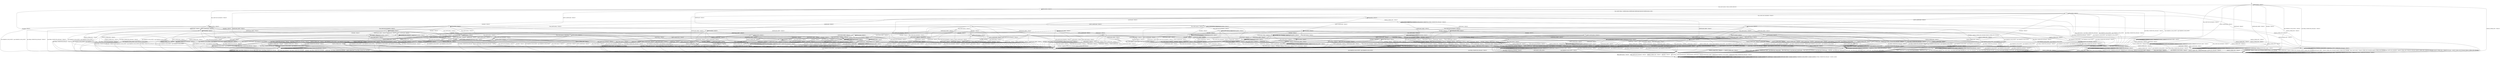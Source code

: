 digraph h13 {
s0 [label="s0"];
s1 [label="s1"];
s2 [label="s2"];
s6 [label="s6"];
s17 [label="s17"];
s27 [label="s27"];
s56 [label="s56"];
s3 [label="s3"];
s4 [label="s4"];
s7 [label="s7"];
s10 [label="s10"];
s16 [label="s16"];
s21 [label="s21"];
s40 [label="s40"];
s5 [label="s5"];
s8 [label="s8"];
s9 [label="s9"];
s28 [label="s28"];
s32 [label="s32"];
s35 [label="s35"];
s39 [label="s39"];
s42 [label="s42"];
s45 [label="s45"];
s49 [label="s49"];
s55 [label="s55"];
s61 [label="s61"];
s11 [label="s11"];
s12 [label="s12"];
s13 [label="s13"];
s22 [label="s22"];
s29 [label="s29"];
s36 [label="s36"];
s41 [label="s41"];
s44 [label="s44"];
s46 [label="s46"];
s51 [label="s51"];
s59 [label="s59"];
s14 [label="s14"];
s15 [label="s15"];
s18 [label="s18"];
s19 [label="s19"];
s20 [label="s20"];
s23 [label="s23"];
s24 [label="s24"];
s26 [label="s26"];
s37 [label="s37"];
s38 [label="s38"];
s43 [label="s43"];
s50 [label="s50"];
s52 [label="s52"];
s60 [label="s60"];
s25 [label="s25"];
s30 [label="s30"];
s31 [label="s31"];
s33 [label="s33"];
s47 [label="s47"];
s48 [label="s48"];
s57 [label="s57"];
s34 [label="s34"];
s53 [label="s53"];
s54 [label="s54"];
s58 [label="s58"];
s62 [label="s62"];
s0 -> s1 [label="RSA_CLIENT_HELLO / HELLO_VERIFY_REQUEST"];
s0 -> s2 [label="RSA_CLIENT_KEY_EXCHANGE / TIMEOUT"];
s0 -> s17 [label="CHANGE_CIPHER_SPEC / TIMEOUT"];
s0 -> s27 [label="FINISHED / TIMEOUT"];
s0 -> s0 [label="APPLICATION / TIMEOUT"];
s0 -> s27 [label="CERTIFICATE / TIMEOUT"];
s0 -> s56 [label="EMPTY_CERTIFICATE / TIMEOUT"];
s0 -> s27 [label="CERTIFICATE_VERIFY / TIMEOUT"];
s0 -> s6 [label="Alert(WARNING,CLOSE_NOTIFY) / TIMEOUT"];
s0 -> s6 [label="Alert(FATAL,UNEXPECTED_MESSAGE) / TIMEOUT"];
s1 -> s3 [label="RSA_CLIENT_HELLO / SERVER_HELLO,CERTIFICATE,CERTIFICATE_REQUEST,SERVER_HELLO_DONE"];
s1 -> s4 [label="RSA_CLIENT_KEY_EXCHANGE / TIMEOUT"];
s1 -> s17 [label="CHANGE_CIPHER_SPEC / TIMEOUT"];
s1 -> s7 [label="FINISHED / TIMEOUT"];
s1 -> s1 [label="APPLICATION / TIMEOUT"];
s1 -> s40 [label="CERTIFICATE / TIMEOUT"];
s1 -> s21 [label="EMPTY_CERTIFICATE / TIMEOUT"];
s1 -> s7 [label="CERTIFICATE_VERIFY / TIMEOUT"];
s1 -> s6 [label="Alert(WARNING,CLOSE_NOTIFY) / Alert(WARNING,CLOSE_NOTIFY)"];
s1 -> s6 [label="Alert(FATAL,UNEXPECTED_MESSAGE) / TIMEOUT"];
s2 -> s2 [label="RSA_CLIENT_HELLO / TIMEOUT"];
s2 -> s27 [label="RSA_CLIENT_KEY_EXCHANGE / TIMEOUT"];
s2 -> s16 [label="CHANGE_CIPHER_SPEC / TIMEOUT"];
s2 -> s2 [label="FINISHED / TIMEOUT"];
s2 -> s2 [label="APPLICATION / TIMEOUT"];
s2 -> s56 [label="CERTIFICATE / TIMEOUT"];
s2 -> s56 [label="EMPTY_CERTIFICATE / TIMEOUT"];
s2 -> s2 [label="CERTIFICATE_VERIFY / TIMEOUT"];
s2 -> s6 [label="Alert(WARNING,CLOSE_NOTIFY) / TIMEOUT"];
s2 -> s6 [label="Alert(FATAL,UNEXPECTED_MESSAGE) / TIMEOUT"];
s6 -> s10 [label="RSA_CLIENT_HELLO / TIMEOUT"];
s6 -> s10 [label="RSA_CLIENT_KEY_EXCHANGE / TIMEOUT"];
s6 -> s10 [label="CHANGE_CIPHER_SPEC / TIMEOUT"];
s6 -> s10 [label="FINISHED / TIMEOUT"];
s6 -> s10 [label="APPLICATION / TIMEOUT"];
s6 -> s10 [label="CERTIFICATE / TIMEOUT"];
s6 -> s10 [label="EMPTY_CERTIFICATE / TIMEOUT"];
s6 -> s10 [label="CERTIFICATE_VERIFY / TIMEOUT"];
s6 -> s10 [label="Alert(WARNING,CLOSE_NOTIFY) / TIMEOUT"];
s6 -> s10 [label="Alert(FATAL,UNEXPECTED_MESSAGE) / TIMEOUT"];
s17 -> s17 [label="RSA_CLIENT_HELLO / TIMEOUT"];
s17 -> s17 [label="RSA_CLIENT_KEY_EXCHANGE / TIMEOUT"];
s17 -> s17 [label="CHANGE_CIPHER_SPEC / TIMEOUT"];
s17 -> s17 [label="FINISHED / TIMEOUT"];
s17 -> s17 [label="APPLICATION / TIMEOUT"];
s17 -> s17 [label="CERTIFICATE / TIMEOUT"];
s17 -> s17 [label="EMPTY_CERTIFICATE / TIMEOUT"];
s17 -> s17 [label="CERTIFICATE_VERIFY / TIMEOUT"];
s17 -> s17 [label="Alert(WARNING,CLOSE_NOTIFY) / TIMEOUT"];
s17 -> s17 [label="Alert(FATAL,UNEXPECTED_MESSAGE) / TIMEOUT"];
s27 -> s27 [label="RSA_CLIENT_HELLO / TIMEOUT"];
s27 -> s27 [label="RSA_CLIENT_KEY_EXCHANGE / TIMEOUT"];
s27 -> s17 [label="CHANGE_CIPHER_SPEC / TIMEOUT"];
s27 -> s27 [label="FINISHED / TIMEOUT"];
s27 -> s27 [label="APPLICATION / TIMEOUT"];
s27 -> s27 [label="CERTIFICATE / TIMEOUT"];
s27 -> s27 [label="EMPTY_CERTIFICATE / TIMEOUT"];
s27 -> s27 [label="CERTIFICATE_VERIFY / TIMEOUT"];
s27 -> s6 [label="Alert(WARNING,CLOSE_NOTIFY) / TIMEOUT"];
s27 -> s6 [label="Alert(FATAL,UNEXPECTED_MESSAGE) / TIMEOUT"];
s56 -> s56 [label="RSA_CLIENT_HELLO / TIMEOUT"];
s56 -> s56 [label="RSA_CLIENT_KEY_EXCHANGE / TIMEOUT"];
s56 -> s16 [label="CHANGE_CIPHER_SPEC / TIMEOUT"];
s56 -> s56 [label="FINISHED / TIMEOUT"];
s56 -> s56 [label="APPLICATION / TIMEOUT"];
s56 -> s27 [label="CERTIFICATE / TIMEOUT"];
s56 -> s27 [label="EMPTY_CERTIFICATE / TIMEOUT"];
s56 -> s56 [label="CERTIFICATE_VERIFY / TIMEOUT"];
s56 -> s6 [label="Alert(WARNING,CLOSE_NOTIFY) / TIMEOUT"];
s56 -> s6 [label="Alert(FATAL,UNEXPECTED_MESSAGE) / TIMEOUT"];
s3 -> s6 [label="RSA_CLIENT_HELLO / Alert(FATAL,UNEXPECTED_MESSAGE)"];
s3 -> s8 [label="RSA_CLIENT_KEY_EXCHANGE / TIMEOUT"];
s3 -> s17 [label="CHANGE_CIPHER_SPEC / TIMEOUT"];
s3 -> s7 [label="FINISHED / TIMEOUT"];
s3 -> s3 [label="APPLICATION / TIMEOUT"];
s3 -> s40 [label="CERTIFICATE / TIMEOUT"];
s3 -> s9 [label="EMPTY_CERTIFICATE / TIMEOUT"];
s3 -> s7 [label="CERTIFICATE_VERIFY / TIMEOUT"];
s3 -> s6 [label="Alert(WARNING,CLOSE_NOTIFY) / Alert(WARNING,CLOSE_NOTIFY)"];
s3 -> s6 [label="Alert(FATAL,UNEXPECTED_MESSAGE) / TIMEOUT"];
s4 -> s28 [label="RSA_CLIENT_HELLO / TIMEOUT"];
s4 -> s7 [label="RSA_CLIENT_KEY_EXCHANGE / TIMEOUT"];
s4 -> s5 [label="CHANGE_CIPHER_SPEC / TIMEOUT"];
s4 -> s45 [label="FINISHED / TIMEOUT"];
s4 -> s4 [label="APPLICATION / TIMEOUT"];
s4 -> s35 [label="CERTIFICATE / TIMEOUT"];
s4 -> s35 [label="EMPTY_CERTIFICATE / TIMEOUT"];
s4 -> s39 [label="CERTIFICATE_VERIFY / TIMEOUT"];
s4 -> s6 [label="Alert(WARNING,CLOSE_NOTIFY) / Alert(WARNING,CLOSE_NOTIFY)"];
s4 -> s6 [label="Alert(FATAL,UNEXPECTED_MESSAGE) / TIMEOUT"];
s7 -> s7 [label="RSA_CLIENT_HELLO / TIMEOUT"];
s7 -> s7 [label="RSA_CLIENT_KEY_EXCHANGE / TIMEOUT"];
s7 -> s17 [label="CHANGE_CIPHER_SPEC / TIMEOUT"];
s7 -> s7 [label="FINISHED / TIMEOUT"];
s7 -> s7 [label="APPLICATION / TIMEOUT"];
s7 -> s7 [label="CERTIFICATE / TIMEOUT"];
s7 -> s7 [label="EMPTY_CERTIFICATE / TIMEOUT"];
s7 -> s7 [label="CERTIFICATE_VERIFY / TIMEOUT"];
s7 -> s6 [label="Alert(WARNING,CLOSE_NOTIFY) / Alert(WARNING,CLOSE_NOTIFY)"];
s7 -> s6 [label="Alert(FATAL,UNEXPECTED_MESSAGE) / TIMEOUT"];
s10 -> s10 [label="RSA_CLIENT_HELLO / SOCKET_CLOSED"];
s10 -> s10 [label="RSA_CLIENT_KEY_EXCHANGE / SOCKET_CLOSED"];
s10 -> s10 [label="CHANGE_CIPHER_SPEC / SOCKET_CLOSED"];
s10 -> s10 [label="FINISHED / SOCKET_CLOSED"];
s10 -> s10 [label="APPLICATION / SOCKET_CLOSED"];
s10 -> s10 [label="CERTIFICATE / SOCKET_CLOSED"];
s10 -> s10 [label="EMPTY_CERTIFICATE / SOCKET_CLOSED"];
s10 -> s10 [label="CERTIFICATE_VERIFY / SOCKET_CLOSED"];
s10 -> s10 [label="Alert(WARNING,CLOSE_NOTIFY) / SOCKET_CLOSED"];
s10 -> s10 [label="Alert(FATAL,UNEXPECTED_MESSAGE) / SOCKET_CLOSED"];
s16 -> s6 [label="RSA_CLIENT_HELLO / TIMEOUT"];
s16 -> s6 [label="RSA_CLIENT_KEY_EXCHANGE / TIMEOUT"];
s16 -> s17 [label="CHANGE_CIPHER_SPEC / TIMEOUT"];
s16 -> s6 [label="FINISHED / TIMEOUT"];
s16 -> s16 [label="APPLICATION / TIMEOUT"];
s16 -> s6 [label="CERTIFICATE / TIMEOUT"];
s16 -> s6 [label="EMPTY_CERTIFICATE / TIMEOUT"];
s16 -> s6 [label="CERTIFICATE_VERIFY / TIMEOUT"];
s16 -> s16 [label="Alert(WARNING,CLOSE_NOTIFY) / TIMEOUT"];
s16 -> s16 [label="Alert(FATAL,UNEXPECTED_MESSAGE) / TIMEOUT"];
s21 -> s32 [label="RSA_CLIENT_HELLO / TIMEOUT"];
s21 -> s35 [label="RSA_CLIENT_KEY_EXCHANGE / TIMEOUT"];
s21 -> s5 [label="CHANGE_CIPHER_SPEC / TIMEOUT"];
s21 -> s49 [label="FINISHED / TIMEOUT"];
s21 -> s21 [label="APPLICATION / TIMEOUT"];
s21 -> s7 [label="CERTIFICATE / TIMEOUT"];
s21 -> s7 [label="EMPTY_CERTIFICATE / TIMEOUT"];
s21 -> s42 [label="CERTIFICATE_VERIFY / TIMEOUT"];
s21 -> s6 [label="Alert(WARNING,CLOSE_NOTIFY) / Alert(WARNING,CLOSE_NOTIFY)"];
s21 -> s6 [label="Alert(FATAL,UNEXPECTED_MESSAGE) / TIMEOUT"];
s40 -> s40 [label="RSA_CLIENT_HELLO / TIMEOUT"];
s40 -> s55 [label="RSA_CLIENT_KEY_EXCHANGE / TIMEOUT"];
s40 -> s17 [label="CHANGE_CIPHER_SPEC / TIMEOUT"];
s40 -> s61 [label="FINISHED / TIMEOUT"];
s40 -> s40 [label="APPLICATION / TIMEOUT"];
s40 -> s7 [label="CERTIFICATE / TIMEOUT"];
s40 -> s7 [label="EMPTY_CERTIFICATE / TIMEOUT"];
s40 -> s42 [label="CERTIFICATE_VERIFY / TIMEOUT"];
s40 -> s6 [label="Alert(WARNING,CLOSE_NOTIFY) / Alert(WARNING,CLOSE_NOTIFY)"];
s40 -> s6 [label="Alert(FATAL,UNEXPECTED_MESSAGE) / TIMEOUT"];
s5 -> s6 [label="RSA_CLIENT_HELLO / Alert(FATAL,UNEXPECTED_MESSAGE)"];
s5 -> s6 [label="RSA_CLIENT_KEY_EXCHANGE / Alert(FATAL,UNEXPECTED_MESSAGE)"];
s5 -> s17 [label="CHANGE_CIPHER_SPEC / TIMEOUT"];
s5 -> s6 [label="FINISHED / Alert(FATAL,UNEXPECTED_MESSAGE)"];
s5 -> s5 [label="APPLICATION / TIMEOUT"];
s5 -> s6 [label="CERTIFICATE / Alert(FATAL,UNEXPECTED_MESSAGE)"];
s5 -> s6 [label="EMPTY_CERTIFICATE / Alert(FATAL,UNEXPECTED_MESSAGE)"];
s5 -> s6 [label="CERTIFICATE_VERIFY / Alert(FATAL,UNEXPECTED_MESSAGE)"];
s5 -> s5 [label="Alert(WARNING,CLOSE_NOTIFY) / TIMEOUT"];
s5 -> s5 [label="Alert(FATAL,UNEXPECTED_MESSAGE) / TIMEOUT"];
s8 -> s28 [label="RSA_CLIENT_HELLO / TIMEOUT"];
s8 -> s7 [label="RSA_CLIENT_KEY_EXCHANGE / TIMEOUT"];
s8 -> s11 [label="CHANGE_CIPHER_SPEC / TIMEOUT"];
s8 -> s45 [label="FINISHED / TIMEOUT"];
s8 -> s8 [label="APPLICATION / TIMEOUT"];
s8 -> s22 [label="CERTIFICATE / TIMEOUT"];
s8 -> s36 [label="EMPTY_CERTIFICATE / TIMEOUT"];
s8 -> s12 [label="CERTIFICATE_VERIFY / TIMEOUT"];
s8 -> s6 [label="Alert(WARNING,CLOSE_NOTIFY) / Alert(WARNING,CLOSE_NOTIFY)"];
s8 -> s6 [label="Alert(FATAL,UNEXPECTED_MESSAGE) / TIMEOUT"];
s9 -> s29 [label="RSA_CLIENT_HELLO / TIMEOUT"];
s9 -> s36 [label="RSA_CLIENT_KEY_EXCHANGE / TIMEOUT"];
s9 -> s13 [label="CHANGE_CIPHER_SPEC / TIMEOUT"];
s9 -> s46 [label="FINISHED / TIMEOUT"];
s9 -> s9 [label="APPLICATION / TIMEOUT"];
s9 -> s7 [label="CERTIFICATE / TIMEOUT"];
s9 -> s7 [label="EMPTY_CERTIFICATE / TIMEOUT"];
s9 -> s41 [label="CERTIFICATE_VERIFY / TIMEOUT"];
s9 -> s6 [label="Alert(WARNING,CLOSE_NOTIFY) / Alert(WARNING,CLOSE_NOTIFY)"];
s9 -> s6 [label="Alert(FATAL,UNEXPECTED_MESSAGE) / TIMEOUT"];
s28 -> s7 [label="RSA_CLIENT_HELLO / TIMEOUT"];
s28 -> s7 [label="RSA_CLIENT_KEY_EXCHANGE / TIMEOUT"];
s28 -> s5 [label="CHANGE_CIPHER_SPEC / TIMEOUT"];
s28 -> s51 [label="FINISHED / TIMEOUT"];
s28 -> s28 [label="APPLICATION / TIMEOUT"];
s28 -> s37 [label="CERTIFICATE / TIMEOUT"];
s28 -> s37 [label="EMPTY_CERTIFICATE / TIMEOUT"];
s28 -> s51 [label="CERTIFICATE_VERIFY / TIMEOUT"];
s28 -> s6 [label="Alert(WARNING,CLOSE_NOTIFY) / Alert(WARNING,CLOSE_NOTIFY)"];
s28 -> s6 [label="Alert(FATAL,UNEXPECTED_MESSAGE) / TIMEOUT"];
s32 -> s7 [label="RSA_CLIENT_HELLO / TIMEOUT"];
s32 -> s37 [label="RSA_CLIENT_KEY_EXCHANGE / TIMEOUT"];
s32 -> s5 [label="CHANGE_CIPHER_SPEC / TIMEOUT"];
s32 -> s53 [label="FINISHED / TIMEOUT"];
s32 -> s32 [label="APPLICATION / TIMEOUT"];
s32 -> s7 [label="CERTIFICATE / TIMEOUT"];
s32 -> s7 [label="EMPTY_CERTIFICATE / TIMEOUT"];
s32 -> s44 [label="CERTIFICATE_VERIFY / TIMEOUT"];
s32 -> s6 [label="Alert(WARNING,CLOSE_NOTIFY) / Alert(WARNING,CLOSE_NOTIFY)"];
s32 -> s6 [label="Alert(FATAL,UNEXPECTED_MESSAGE) / TIMEOUT"];
s35 -> s37 [label="RSA_CLIENT_HELLO / TIMEOUT"];
s35 -> s7 [label="RSA_CLIENT_KEY_EXCHANGE / TIMEOUT"];
s35 -> s5 [label="CHANGE_CIPHER_SPEC / TIMEOUT"];
s35 -> s49 [label="FINISHED / TIMEOUT"];
s35 -> s35 [label="APPLICATION / TIMEOUT"];
s35 -> s7 [label="CERTIFICATE / TIMEOUT"];
s35 -> s7 [label="EMPTY_CERTIFICATE / TIMEOUT"];
s35 -> s59 [label="CERTIFICATE_VERIFY / TIMEOUT"];
s35 -> s6 [label="Alert(WARNING,CLOSE_NOTIFY) / Alert(WARNING,CLOSE_NOTIFY)"];
s35 -> s6 [label="Alert(FATAL,UNEXPECTED_MESSAGE) / TIMEOUT"];
s39 -> s51 [label="RSA_CLIENT_HELLO / TIMEOUT"];
s39 -> s7 [label="RSA_CLIENT_KEY_EXCHANGE / TIMEOUT"];
s39 -> s5 [label="CHANGE_CIPHER_SPEC / TIMEOUT"];
s39 -> s39 [label="FINISHED / TIMEOUT"];
s39 -> s39 [label="APPLICATION / TIMEOUT"];
s39 -> s59 [label="CERTIFICATE / TIMEOUT"];
s39 -> s59 [label="EMPTY_CERTIFICATE / TIMEOUT"];
s39 -> s7 [label="CERTIFICATE_VERIFY / TIMEOUT"];
s39 -> s6 [label="Alert(WARNING,CLOSE_NOTIFY) / Alert(WARNING,CLOSE_NOTIFY)"];
s39 -> s6 [label="Alert(FATAL,UNEXPECTED_MESSAGE) / TIMEOUT"];
s42 -> s44 [label="RSA_CLIENT_HELLO / TIMEOUT"];
s42 -> s59 [label="RSA_CLIENT_KEY_EXCHANGE / TIMEOUT"];
s42 -> s5 [label="CHANGE_CIPHER_SPEC / TIMEOUT"];
s42 -> s59 [label="FINISHED / TIMEOUT"];
s42 -> s42 [label="APPLICATION / TIMEOUT"];
s42 -> s7 [label="CERTIFICATE / TIMEOUT"];
s42 -> s7 [label="EMPTY_CERTIFICATE / TIMEOUT"];
s42 -> s7 [label="CERTIFICATE_VERIFY / TIMEOUT"];
s42 -> s6 [label="Alert(WARNING,CLOSE_NOTIFY) / Alert(WARNING,CLOSE_NOTIFY)"];
s42 -> s6 [label="Alert(FATAL,UNEXPECTED_MESSAGE) / TIMEOUT"];
s45 -> s51 [label="RSA_CLIENT_HELLO / TIMEOUT"];
s45 -> s7 [label="RSA_CLIENT_KEY_EXCHANGE / TIMEOUT"];
s45 -> s5 [label="CHANGE_CIPHER_SPEC / TIMEOUT"];
s45 -> s7 [label="FINISHED / TIMEOUT"];
s45 -> s45 [label="APPLICATION / TIMEOUT"];
s45 -> s49 [label="CERTIFICATE / TIMEOUT"];
s45 -> s49 [label="EMPTY_CERTIFICATE / TIMEOUT"];
s45 -> s39 [label="CERTIFICATE_VERIFY / TIMEOUT"];
s45 -> s6 [label="Alert(WARNING,CLOSE_NOTIFY) / Alert(WARNING,CLOSE_NOTIFY)"];
s45 -> s6 [label="Alert(FATAL,UNEXPECTED_MESSAGE) / TIMEOUT"];
s49 -> s53 [label="RSA_CLIENT_HELLO / TIMEOUT"];
s49 -> s49 [label="RSA_CLIENT_KEY_EXCHANGE / TIMEOUT"];
s49 -> s5 [label="CHANGE_CIPHER_SPEC / TIMEOUT"];
s49 -> s7 [label="FINISHED / TIMEOUT"];
s49 -> s49 [label="APPLICATION / TIMEOUT"];
s49 -> s7 [label="CERTIFICATE / TIMEOUT"];
s49 -> s7 [label="EMPTY_CERTIFICATE / TIMEOUT"];
s49 -> s59 [label="CERTIFICATE_VERIFY / TIMEOUT"];
s49 -> s6 [label="Alert(WARNING,CLOSE_NOTIFY) / Alert(WARNING,CLOSE_NOTIFY)"];
s49 -> s6 [label="Alert(FATAL,UNEXPECTED_MESSAGE) / TIMEOUT"];
s55 -> s55 [label="RSA_CLIENT_HELLO / TIMEOUT"];
s55 -> s7 [label="RSA_CLIENT_KEY_EXCHANGE / TIMEOUT"];
s55 -> s17 [label="CHANGE_CIPHER_SPEC / TIMEOUT"];
s55 -> s61 [label="FINISHED / TIMEOUT"];
s55 -> s55 [label="APPLICATION / TIMEOUT"];
s55 -> s7 [label="CERTIFICATE / TIMEOUT"];
s55 -> s7 [label="EMPTY_CERTIFICATE / TIMEOUT"];
s55 -> s59 [label="CERTIFICATE_VERIFY / TIMEOUT"];
s55 -> s6 [label="Alert(WARNING,CLOSE_NOTIFY) / Alert(WARNING,CLOSE_NOTIFY)"];
s55 -> s6 [label="Alert(FATAL,UNEXPECTED_MESSAGE) / TIMEOUT"];
s61 -> s7 [label="RSA_CLIENT_HELLO / TIMEOUT"];
s61 -> s61 [label="RSA_CLIENT_KEY_EXCHANGE / TIMEOUT"];
s61 -> s17 [label="CHANGE_CIPHER_SPEC / TIMEOUT"];
s61 -> s7 [label="FINISHED / TIMEOUT"];
s61 -> s61 [label="APPLICATION / TIMEOUT"];
s61 -> s7 [label="CERTIFICATE / TIMEOUT"];
s61 -> s7 [label="EMPTY_CERTIFICATE / TIMEOUT"];
s61 -> s59 [label="CERTIFICATE_VERIFY / TIMEOUT"];
s61 -> s6 [label="Alert(WARNING,CLOSE_NOTIFY) / Alert(WARNING,CLOSE_NOTIFY)"];
s61 -> s6 [label="Alert(FATAL,UNEXPECTED_MESSAGE) / TIMEOUT"];
s11 -> s18 [label="RSA_CLIENT_HELLO / TIMEOUT"];
s11 -> s7 [label="RSA_CLIENT_KEY_EXCHANGE / TIMEOUT"];
s11 -> s17 [label="CHANGE_CIPHER_SPEC / TIMEOUT"];
s11 -> s14 [label="FINISHED / CHANGE_CIPHER_SPEC,FINISHED,CHANGE_CIPHER_SPEC,FINISHED"];
s11 -> s11 [label="APPLICATION / TIMEOUT"];
s11 -> s23 [label="CERTIFICATE / TIMEOUT"];
s11 -> s19 [label="EMPTY_CERTIFICATE / TIMEOUT"];
s11 -> s20 [label="CERTIFICATE_VERIFY / TIMEOUT"];
s11 -> s11 [label="Alert(WARNING,CLOSE_NOTIFY) / TIMEOUT"];
s11 -> s11 [label="Alert(FATAL,UNEXPECTED_MESSAGE) / TIMEOUT"];
s12 -> s12 [label="RSA_CLIENT_HELLO / TIMEOUT"];
s12 -> s7 [label="RSA_CLIENT_KEY_EXCHANGE / TIMEOUT"];
s12 -> s15 [label="CHANGE_CIPHER_SPEC / TIMEOUT"];
s12 -> s12 [label="FINISHED / TIMEOUT"];
s12 -> s12 [label="APPLICATION / TIMEOUT"];
s12 -> s24 [label="CERTIFICATE / TIMEOUT"];
s12 -> s24 [label="EMPTY_CERTIFICATE / TIMEOUT"];
s12 -> s7 [label="CERTIFICATE_VERIFY / TIMEOUT"];
s12 -> s6 [label="Alert(WARNING,CLOSE_NOTIFY) / Alert(WARNING,CLOSE_NOTIFY)"];
s12 -> s6 [label="Alert(FATAL,UNEXPECTED_MESSAGE) / TIMEOUT"];
s13 -> s6 [label="RSA_CLIENT_HELLO / Alert(FATAL,BAD_CERTIFICATE)"];
s13 -> s6 [label="RSA_CLIENT_KEY_EXCHANGE / Alert(FATAL,BAD_CERTIFICATE)"];
s13 -> s17 [label="CHANGE_CIPHER_SPEC / TIMEOUT"];
s13 -> s6 [label="FINISHED / Alert(FATAL,BAD_CERTIFICATE)"];
s13 -> s13 [label="APPLICATION / TIMEOUT"];
s13 -> s6 [label="CERTIFICATE / Alert(FATAL,BAD_CERTIFICATE)"];
s13 -> s6 [label="EMPTY_CERTIFICATE / Alert(FATAL,BAD_CERTIFICATE)"];
s13 -> s6 [label="CERTIFICATE_VERIFY / Alert(FATAL,BAD_CERTIFICATE)"];
s13 -> s13 [label="Alert(WARNING,CLOSE_NOTIFY) / TIMEOUT"];
s13 -> s13 [label="Alert(FATAL,UNEXPECTED_MESSAGE) / TIMEOUT"];
s22 -> s37 [label="RSA_CLIENT_HELLO / TIMEOUT"];
s22 -> s7 [label="RSA_CLIENT_KEY_EXCHANGE / TIMEOUT"];
s22 -> s26 [label="CHANGE_CIPHER_SPEC / TIMEOUT"];
s22 -> s49 [label="FINISHED / TIMEOUT"];
s22 -> s22 [label="APPLICATION / TIMEOUT"];
s22 -> s7 [label="CERTIFICATE / TIMEOUT"];
s22 -> s7 [label="EMPTY_CERTIFICATE / TIMEOUT"];
s22 -> s50 [label="CERTIFICATE_VERIFY / TIMEOUT"];
s22 -> s6 [label="Alert(WARNING,CLOSE_NOTIFY) / Alert(WARNING,CLOSE_NOTIFY)"];
s22 -> s6 [label="Alert(FATAL,UNEXPECTED_MESSAGE) / TIMEOUT"];
s29 -> s7 [label="RSA_CLIENT_HELLO / TIMEOUT"];
s29 -> s38 [label="RSA_CLIENT_KEY_EXCHANGE / TIMEOUT"];
s29 -> s13 [label="CHANGE_CIPHER_SPEC / TIMEOUT"];
s29 -> s52 [label="FINISHED / TIMEOUT"];
s29 -> s29 [label="APPLICATION / TIMEOUT"];
s29 -> s7 [label="CERTIFICATE / TIMEOUT"];
s29 -> s7 [label="EMPTY_CERTIFICATE / TIMEOUT"];
s29 -> s43 [label="CERTIFICATE_VERIFY / TIMEOUT"];
s29 -> s6 [label="Alert(WARNING,CLOSE_NOTIFY) / Alert(WARNING,CLOSE_NOTIFY)"];
s29 -> s6 [label="Alert(FATAL,UNEXPECTED_MESSAGE) / TIMEOUT"];
s36 -> s38 [label="RSA_CLIENT_HELLO / TIMEOUT"];
s36 -> s7 [label="RSA_CLIENT_KEY_EXCHANGE / TIMEOUT"];
s36 -> s13 [label="CHANGE_CIPHER_SPEC / TIMEOUT"];
s36 -> s46 [label="FINISHED / TIMEOUT"];
s36 -> s36 [label="APPLICATION / TIMEOUT"];
s36 -> s7 [label="CERTIFICATE / TIMEOUT"];
s36 -> s7 [label="EMPTY_CERTIFICATE / TIMEOUT"];
s36 -> s60 [label="CERTIFICATE_VERIFY / TIMEOUT"];
s36 -> s6 [label="Alert(WARNING,CLOSE_NOTIFY) / Alert(WARNING,CLOSE_NOTIFY)"];
s36 -> s6 [label="Alert(FATAL,UNEXPECTED_MESSAGE) / TIMEOUT"];
s41 -> s43 [label="RSA_CLIENT_HELLO / TIMEOUT"];
s41 -> s60 [label="RSA_CLIENT_KEY_EXCHANGE / TIMEOUT"];
s41 -> s13 [label="CHANGE_CIPHER_SPEC / TIMEOUT"];
s41 -> s60 [label="FINISHED / TIMEOUT"];
s41 -> s41 [label="APPLICATION / TIMEOUT"];
s41 -> s7 [label="CERTIFICATE / TIMEOUT"];
s41 -> s7 [label="EMPTY_CERTIFICATE / TIMEOUT"];
s41 -> s7 [label="CERTIFICATE_VERIFY / TIMEOUT"];
s41 -> s6 [label="Alert(WARNING,CLOSE_NOTIFY) / Alert(WARNING,CLOSE_NOTIFY)"];
s41 -> s6 [label="Alert(FATAL,UNEXPECTED_MESSAGE) / TIMEOUT"];
s44 -> s7 [label="RSA_CLIENT_HELLO / TIMEOUT"];
s44 -> s53 [label="RSA_CLIENT_KEY_EXCHANGE / TIMEOUT"];
s44 -> s5 [label="CHANGE_CIPHER_SPEC / TIMEOUT"];
s44 -> s53 [label="FINISHED / TIMEOUT"];
s44 -> s44 [label="APPLICATION / TIMEOUT"];
s44 -> s7 [label="CERTIFICATE / TIMEOUT"];
s44 -> s7 [label="EMPTY_CERTIFICATE / TIMEOUT"];
s44 -> s7 [label="CERTIFICATE_VERIFY / TIMEOUT"];
s44 -> s6 [label="Alert(WARNING,CLOSE_NOTIFY) / Alert(WARNING,CLOSE_NOTIFY)"];
s44 -> s6 [label="Alert(FATAL,UNEXPECTED_MESSAGE) / TIMEOUT"];
s46 -> s52 [label="RSA_CLIENT_HELLO / TIMEOUT"];
s46 -> s46 [label="RSA_CLIENT_KEY_EXCHANGE / TIMEOUT"];
s46 -> s13 [label="CHANGE_CIPHER_SPEC / TIMEOUT"];
s46 -> s7 [label="FINISHED / TIMEOUT"];
s46 -> s46 [label="APPLICATION / TIMEOUT"];
s46 -> s7 [label="CERTIFICATE / TIMEOUT"];
s46 -> s7 [label="EMPTY_CERTIFICATE / TIMEOUT"];
s46 -> s60 [label="CERTIFICATE_VERIFY / TIMEOUT"];
s46 -> s6 [label="Alert(WARNING,CLOSE_NOTIFY) / Alert(WARNING,CLOSE_NOTIFY)"];
s46 -> s6 [label="Alert(FATAL,UNEXPECTED_MESSAGE) / TIMEOUT"];
s51 -> s7 [label="RSA_CLIENT_HELLO / TIMEOUT"];
s51 -> s7 [label="RSA_CLIENT_KEY_EXCHANGE / TIMEOUT"];
s51 -> s5 [label="CHANGE_CIPHER_SPEC / TIMEOUT"];
s51 -> s7 [label="FINISHED / TIMEOUT"];
s51 -> s51 [label="APPLICATION / TIMEOUT"];
s51 -> s53 [label="CERTIFICATE / TIMEOUT"];
s51 -> s53 [label="EMPTY_CERTIFICATE / TIMEOUT"];
s51 -> s51 [label="CERTIFICATE_VERIFY / TIMEOUT"];
s51 -> s6 [label="Alert(WARNING,CLOSE_NOTIFY) / Alert(WARNING,CLOSE_NOTIFY)"];
s51 -> s6 [label="Alert(FATAL,UNEXPECTED_MESSAGE) / TIMEOUT"];
s59 -> s53 [label="RSA_CLIENT_HELLO / TIMEOUT"];
s59 -> s7 [label="RSA_CLIENT_KEY_EXCHANGE / TIMEOUT"];
s59 -> s5 [label="CHANGE_CIPHER_SPEC / TIMEOUT"];
s59 -> s59 [label="FINISHED / TIMEOUT"];
s59 -> s59 [label="APPLICATION / TIMEOUT"];
s59 -> s7 [label="CERTIFICATE / TIMEOUT"];
s59 -> s7 [label="EMPTY_CERTIFICATE / TIMEOUT"];
s59 -> s7 [label="CERTIFICATE_VERIFY / TIMEOUT"];
s59 -> s6 [label="Alert(WARNING,CLOSE_NOTIFY) / Alert(WARNING,CLOSE_NOTIFY)"];
s59 -> s6 [label="Alert(FATAL,UNEXPECTED_MESSAGE) / TIMEOUT"];
s14 -> s14 [label="RSA_CLIENT_HELLO / TIMEOUT"];
s14 -> s14 [label="RSA_CLIENT_KEY_EXCHANGE / TIMEOUT"];
s14 -> s17 [label="CHANGE_CIPHER_SPEC / TIMEOUT"];
s14 -> s14 [label="FINISHED / TIMEOUT"];
s14 -> s6 [label="APPLICATION / APPLICATION"];
s14 -> s14 [label="CERTIFICATE / TIMEOUT"];
s14 -> s14 [label="EMPTY_CERTIFICATE / TIMEOUT"];
s14 -> s14 [label="CERTIFICATE_VERIFY / TIMEOUT"];
s14 -> s6 [label="Alert(WARNING,CLOSE_NOTIFY) / TIMEOUT"];
s14 -> s6 [label="Alert(FATAL,UNEXPECTED_MESSAGE) / TIMEOUT"];
s15 -> s6 [label="RSA_CLIENT_HELLO / Alert(FATAL,HANDSHAKE_FAILURE)"];
s15 -> s6 [label="RSA_CLIENT_KEY_EXCHANGE / Alert(FATAL,HANDSHAKE_FAILURE)"];
s15 -> s17 [label="CHANGE_CIPHER_SPEC / TIMEOUT"];
s15 -> s6 [label="FINISHED / Alert(FATAL,HANDSHAKE_FAILURE)"];
s15 -> s15 [label="APPLICATION / TIMEOUT"];
s15 -> s6 [label="CERTIFICATE / Alert(FATAL,HANDSHAKE_FAILURE)"];
s15 -> s6 [label="EMPTY_CERTIFICATE / Alert(FATAL,HANDSHAKE_FAILURE)"];
s15 -> s6 [label="CERTIFICATE_VERIFY / Alert(FATAL,HANDSHAKE_FAILURE)"];
s15 -> s15 [label="Alert(WARNING,CLOSE_NOTIFY) / TIMEOUT"];
s15 -> s15 [label="Alert(FATAL,UNEXPECTED_MESSAGE) / TIMEOUT"];
s18 -> s7 [label="RSA_CLIENT_HELLO / TIMEOUT"];
s18 -> s7 [label="RSA_CLIENT_KEY_EXCHANGE / TIMEOUT"];
s18 -> s5 [label="CHANGE_CIPHER_SPEC / TIMEOUT"];
s18 -> s47 [label="FINISHED / TIMEOUT"];
s18 -> s7 [label="APPLICATION / TIMEOUT"];
s18 -> s30 [label="CERTIFICATE / TIMEOUT"];
s18 -> s30 [label="EMPTY_CERTIFICATE / TIMEOUT"];
s18 -> s18 [label="CERTIFICATE_VERIFY / TIMEOUT"];
s18 -> s6 [label="Alert(WARNING,CLOSE_NOTIFY) / Alert(WARNING,CLOSE_NOTIFY)"];
s18 -> s6 [label="Alert(FATAL,UNEXPECTED_MESSAGE) / TIMEOUT"];
s19 -> s31 [label="RSA_CLIENT_HELLO / TIMEOUT"];
s19 -> s7 [label="RSA_CLIENT_KEY_EXCHANGE / TIMEOUT"];
s19 -> s13 [label="CHANGE_CIPHER_SPEC / TIMEOUT"];
s19 -> s48 [label="FINISHED / TIMEOUT"];
s19 -> s7 [label="APPLICATION / TIMEOUT"];
s19 -> s7 [label="CERTIFICATE / TIMEOUT"];
s19 -> s7 [label="EMPTY_CERTIFICATE / TIMEOUT"];
s19 -> s57 [label="CERTIFICATE_VERIFY / TIMEOUT"];
s19 -> s6 [label="Alert(WARNING,CLOSE_NOTIFY) / Alert(WARNING,CLOSE_NOTIFY)"];
s19 -> s6 [label="Alert(FATAL,UNEXPECTED_MESSAGE) / TIMEOUT"];
s20 -> s20 [label="RSA_CLIENT_HELLO / TIMEOUT"];
s20 -> s7 [label="RSA_CLIENT_KEY_EXCHANGE / TIMEOUT"];
s20 -> s15 [label="CHANGE_CIPHER_SPEC / TIMEOUT"];
s20 -> s20 [label="FINISHED / TIMEOUT"];
s20 -> s7 [label="APPLICATION / TIMEOUT"];
s20 -> s25 [label="CERTIFICATE / TIMEOUT"];
s20 -> s25 [label="EMPTY_CERTIFICATE / TIMEOUT"];
s20 -> s7 [label="CERTIFICATE_VERIFY / TIMEOUT"];
s20 -> s6 [label="Alert(WARNING,CLOSE_NOTIFY) / Alert(WARNING,CLOSE_NOTIFY)"];
s20 -> s6 [label="Alert(FATAL,UNEXPECTED_MESSAGE) / TIMEOUT"];
s23 -> s30 [label="RSA_CLIENT_HELLO / TIMEOUT"];
s23 -> s7 [label="RSA_CLIENT_KEY_EXCHANGE / TIMEOUT"];
s23 -> s5 [label="CHANGE_CIPHER_SPEC / TIMEOUT"];
s23 -> s33 [label="FINISHED / TIMEOUT"];
s23 -> s7 [label="APPLICATION / TIMEOUT"];
s23 -> s7 [label="CERTIFICATE / TIMEOUT"];
s23 -> s7 [label="EMPTY_CERTIFICATE / TIMEOUT"];
s23 -> s23 [label="CERTIFICATE_VERIFY / TIMEOUT"];
s23 -> s6 [label="Alert(WARNING,CLOSE_NOTIFY) / Alert(WARNING,CLOSE_NOTIFY)"];
s23 -> s6 [label="Alert(FATAL,UNEXPECTED_MESSAGE) / TIMEOUT"];
s24 -> s24 [label="RSA_CLIENT_HELLO / TIMEOUT"];
s24 -> s7 [label="RSA_CLIENT_KEY_EXCHANGE / TIMEOUT"];
s24 -> s15 [label="CHANGE_CIPHER_SPEC / TIMEOUT"];
s24 -> s24 [label="FINISHED / TIMEOUT"];
s24 -> s24 [label="APPLICATION / TIMEOUT"];
s24 -> s7 [label="CERTIFICATE / TIMEOUT"];
s24 -> s7 [label="EMPTY_CERTIFICATE / TIMEOUT"];
s24 -> s7 [label="CERTIFICATE_VERIFY / TIMEOUT"];
s24 -> s6 [label="Alert(WARNING,CLOSE_NOTIFY) / Alert(WARNING,CLOSE_NOTIFY)"];
s24 -> s6 [label="Alert(FATAL,UNEXPECTED_MESSAGE) / TIMEOUT"];
s26 -> s7 [label="RSA_CLIENT_HELLO / TIMEOUT"];
s26 -> s7 [label="RSA_CLIENT_KEY_EXCHANGE / TIMEOUT"];
s26 -> s17 [label="CHANGE_CIPHER_SPEC / TIMEOUT"];
s26 -> s14 [label="FINISHED / CHANGE_CIPHER_SPEC,FINISHED,CHANGE_CIPHER_SPEC,FINISHED"];
s26 -> s26 [label="APPLICATION / TIMEOUT"];
s26 -> s7 [label="CERTIFICATE / TIMEOUT"];
s26 -> s7 [label="EMPTY_CERTIFICATE / TIMEOUT"];
s26 -> s7 [label="CERTIFICATE_VERIFY / TIMEOUT"];
s26 -> s26 [label="Alert(WARNING,CLOSE_NOTIFY) / TIMEOUT"];
s26 -> s26 [label="Alert(FATAL,UNEXPECTED_MESSAGE) / TIMEOUT"];
s37 -> s7 [label="RSA_CLIENT_HELLO / TIMEOUT"];
s37 -> s7 [label="RSA_CLIENT_KEY_EXCHANGE / TIMEOUT"];
s37 -> s5 [label="CHANGE_CIPHER_SPEC / TIMEOUT"];
s37 -> s53 [label="FINISHED / TIMEOUT"];
s37 -> s37 [label="APPLICATION / TIMEOUT"];
s37 -> s7 [label="CERTIFICATE / TIMEOUT"];
s37 -> s7 [label="EMPTY_CERTIFICATE / TIMEOUT"];
s37 -> s53 [label="CERTIFICATE_VERIFY / TIMEOUT"];
s37 -> s6 [label="Alert(WARNING,CLOSE_NOTIFY) / Alert(WARNING,CLOSE_NOTIFY)"];
s37 -> s6 [label="Alert(FATAL,UNEXPECTED_MESSAGE) / TIMEOUT"];
s38 -> s7 [label="RSA_CLIENT_HELLO / TIMEOUT"];
s38 -> s7 [label="RSA_CLIENT_KEY_EXCHANGE / TIMEOUT"];
s38 -> s13 [label="CHANGE_CIPHER_SPEC / TIMEOUT"];
s38 -> s52 [label="FINISHED / TIMEOUT"];
s38 -> s38 [label="APPLICATION / TIMEOUT"];
s38 -> s7 [label="CERTIFICATE / TIMEOUT"];
s38 -> s7 [label="EMPTY_CERTIFICATE / TIMEOUT"];
s38 -> s52 [label="CERTIFICATE_VERIFY / TIMEOUT"];
s38 -> s6 [label="Alert(WARNING,CLOSE_NOTIFY) / Alert(WARNING,CLOSE_NOTIFY)"];
s38 -> s6 [label="Alert(FATAL,UNEXPECTED_MESSAGE) / TIMEOUT"];
s43 -> s7 [label="RSA_CLIENT_HELLO / TIMEOUT"];
s43 -> s52 [label="RSA_CLIENT_KEY_EXCHANGE / TIMEOUT"];
s43 -> s13 [label="CHANGE_CIPHER_SPEC / TIMEOUT"];
s43 -> s52 [label="FINISHED / TIMEOUT"];
s43 -> s43 [label="APPLICATION / TIMEOUT"];
s43 -> s7 [label="CERTIFICATE / TIMEOUT"];
s43 -> s7 [label="EMPTY_CERTIFICATE / TIMEOUT"];
s43 -> s7 [label="CERTIFICATE_VERIFY / TIMEOUT"];
s43 -> s6 [label="Alert(WARNING,CLOSE_NOTIFY) / Alert(WARNING,CLOSE_NOTIFY)"];
s43 -> s6 [label="Alert(FATAL,UNEXPECTED_MESSAGE) / TIMEOUT"];
s50 -> s53 [label="RSA_CLIENT_HELLO / TIMEOUT"];
s50 -> s7 [label="RSA_CLIENT_KEY_EXCHANGE / TIMEOUT"];
s50 -> s26 [label="CHANGE_CIPHER_SPEC / TIMEOUT"];
s50 -> s59 [label="FINISHED / TIMEOUT"];
s50 -> s50 [label="APPLICATION / TIMEOUT"];
s50 -> s7 [label="CERTIFICATE / TIMEOUT"];
s50 -> s7 [label="EMPTY_CERTIFICATE / TIMEOUT"];
s50 -> s7 [label="CERTIFICATE_VERIFY / TIMEOUT"];
s50 -> s6 [label="Alert(WARNING,CLOSE_NOTIFY) / Alert(WARNING,CLOSE_NOTIFY)"];
s50 -> s6 [label="Alert(FATAL,UNEXPECTED_MESSAGE) / TIMEOUT"];
s52 -> s7 [label="RSA_CLIENT_HELLO / TIMEOUT"];
s52 -> s52 [label="RSA_CLIENT_KEY_EXCHANGE / TIMEOUT"];
s52 -> s13 [label="CHANGE_CIPHER_SPEC / TIMEOUT"];
s52 -> s7 [label="FINISHED / TIMEOUT"];
s52 -> s52 [label="APPLICATION / TIMEOUT"];
s52 -> s7 [label="CERTIFICATE / TIMEOUT"];
s52 -> s7 [label="EMPTY_CERTIFICATE / TIMEOUT"];
s52 -> s52 [label="CERTIFICATE_VERIFY / TIMEOUT"];
s52 -> s6 [label="Alert(WARNING,CLOSE_NOTIFY) / Alert(WARNING,CLOSE_NOTIFY)"];
s52 -> s6 [label="Alert(FATAL,UNEXPECTED_MESSAGE) / TIMEOUT"];
s60 -> s52 [label="RSA_CLIENT_HELLO / TIMEOUT"];
s60 -> s7 [label="RSA_CLIENT_KEY_EXCHANGE / TIMEOUT"];
s60 -> s13 [label="CHANGE_CIPHER_SPEC / TIMEOUT"];
s60 -> s60 [label="FINISHED / TIMEOUT"];
s60 -> s60 [label="APPLICATION / TIMEOUT"];
s60 -> s7 [label="CERTIFICATE / TIMEOUT"];
s60 -> s7 [label="EMPTY_CERTIFICATE / TIMEOUT"];
s60 -> s7 [label="CERTIFICATE_VERIFY / TIMEOUT"];
s60 -> s6 [label="Alert(WARNING,CLOSE_NOTIFY) / Alert(WARNING,CLOSE_NOTIFY)"];
s60 -> s6 [label="Alert(FATAL,UNEXPECTED_MESSAGE) / TIMEOUT"];
s25 -> s25 [label="RSA_CLIENT_HELLO / TIMEOUT"];
s25 -> s7 [label="RSA_CLIENT_KEY_EXCHANGE / TIMEOUT"];
s25 -> s15 [label="CHANGE_CIPHER_SPEC / TIMEOUT"];
s25 -> s24 [label="FINISHED / TIMEOUT"];
s25 -> s7 [label="APPLICATION / TIMEOUT"];
s25 -> s7 [label="CERTIFICATE / TIMEOUT"];
s25 -> s7 [label="EMPTY_CERTIFICATE / TIMEOUT"];
s25 -> s7 [label="CERTIFICATE_VERIFY / TIMEOUT"];
s25 -> s6 [label="Alert(WARNING,CLOSE_NOTIFY) / Alert(WARNING,CLOSE_NOTIFY)"];
s25 -> s6 [label="Alert(FATAL,UNEXPECTED_MESSAGE) / TIMEOUT"];
s30 -> s7 [label="RSA_CLIENT_HELLO / TIMEOUT"];
s30 -> s7 [label="RSA_CLIENT_KEY_EXCHANGE / TIMEOUT"];
s30 -> s5 [label="CHANGE_CIPHER_SPEC / TIMEOUT"];
s30 -> s53 [label="FINISHED / TIMEOUT"];
s30 -> s7 [label="APPLICATION / TIMEOUT"];
s30 -> s7 [label="CERTIFICATE / TIMEOUT"];
s30 -> s7 [label="EMPTY_CERTIFICATE / TIMEOUT"];
s30 -> s54 [label="CERTIFICATE_VERIFY / TIMEOUT"];
s30 -> s6 [label="Alert(WARNING,CLOSE_NOTIFY) / Alert(WARNING,CLOSE_NOTIFY)"];
s30 -> s6 [label="Alert(FATAL,UNEXPECTED_MESSAGE) / TIMEOUT"];
s31 -> s7 [label="RSA_CLIENT_HELLO / TIMEOUT"];
s31 -> s7 [label="RSA_CLIENT_KEY_EXCHANGE / TIMEOUT"];
s31 -> s13 [label="CHANGE_CIPHER_SPEC / TIMEOUT"];
s31 -> s48 [label="FINISHED / TIMEOUT"];
s31 -> s7 [label="APPLICATION / TIMEOUT"];
s31 -> s7 [label="CERTIFICATE / TIMEOUT"];
s31 -> s7 [label="EMPTY_CERTIFICATE / TIMEOUT"];
s31 -> s52 [label="CERTIFICATE_VERIFY / TIMEOUT"];
s31 -> s6 [label="Alert(WARNING,CLOSE_NOTIFY) / Alert(WARNING,CLOSE_NOTIFY)"];
s31 -> s6 [label="Alert(FATAL,UNEXPECTED_MESSAGE) / TIMEOUT"];
s33 -> s33 [label="RSA_CLIENT_HELLO / TIMEOUT"];
s33 -> s7 [label="RSA_CLIENT_KEY_EXCHANGE / TIMEOUT"];
s33 -> s34 [label="CHANGE_CIPHER_SPEC / TIMEOUT"];
s33 -> s7 [label="FINISHED / TIMEOUT"];
s33 -> s7 [label="APPLICATION / TIMEOUT"];
s33 -> s7 [label="CERTIFICATE / TIMEOUT"];
s33 -> s7 [label="EMPTY_CERTIFICATE / TIMEOUT"];
s33 -> s58 [label="CERTIFICATE_VERIFY / TIMEOUT"];
s33 -> s6 [label="Alert(WARNING,CLOSE_NOTIFY) / Alert(WARNING,CLOSE_NOTIFY)"];
s33 -> s6 [label="Alert(FATAL,UNEXPECTED_MESSAGE) / TIMEOUT"];
s47 -> s7 [label="RSA_CLIENT_HELLO / TIMEOUT"];
s47 -> s7 [label="RSA_CLIENT_KEY_EXCHANGE / TIMEOUT"];
s47 -> s5 [label="CHANGE_CIPHER_SPEC / TIMEOUT"];
s47 -> s7 [label="FINISHED / TIMEOUT"];
s47 -> s7 [label="APPLICATION / TIMEOUT"];
s47 -> s53 [label="CERTIFICATE / TIMEOUT"];
s47 -> s53 [label="EMPTY_CERTIFICATE / TIMEOUT"];
s47 -> s47 [label="CERTIFICATE_VERIFY / TIMEOUT"];
s47 -> s6 [label="Alert(WARNING,CLOSE_NOTIFY) / Alert(WARNING,CLOSE_NOTIFY)"];
s47 -> s6 [label="Alert(FATAL,UNEXPECTED_MESSAGE) / TIMEOUT"];
s48 -> s48 [label="RSA_CLIENT_HELLO / TIMEOUT"];
s48 -> s7 [label="RSA_CLIENT_KEY_EXCHANGE / TIMEOUT"];
s48 -> s13 [label="CHANGE_CIPHER_SPEC / TIMEOUT"];
s48 -> s7 [label="FINISHED / TIMEOUT"];
s48 -> s7 [label="APPLICATION / TIMEOUT"];
s48 -> s7 [label="CERTIFICATE / TIMEOUT"];
s48 -> s7 [label="EMPTY_CERTIFICATE / TIMEOUT"];
s48 -> s60 [label="CERTIFICATE_VERIFY / TIMEOUT"];
s48 -> s6 [label="Alert(WARNING,CLOSE_NOTIFY) / Alert(WARNING,CLOSE_NOTIFY)"];
s48 -> s6 [label="Alert(FATAL,UNEXPECTED_MESSAGE) / TIMEOUT"];
s57 -> s52 [label="RSA_CLIENT_HELLO / TIMEOUT"];
s57 -> s7 [label="RSA_CLIENT_KEY_EXCHANGE / TIMEOUT"];
s57 -> s13 [label="CHANGE_CIPHER_SPEC / TIMEOUT"];
s57 -> s60 [label="FINISHED / TIMEOUT"];
s57 -> s7 [label="APPLICATION / TIMEOUT"];
s57 -> s7 [label="CERTIFICATE / TIMEOUT"];
s57 -> s7 [label="EMPTY_CERTIFICATE / TIMEOUT"];
s57 -> s7 [label="CERTIFICATE_VERIFY / TIMEOUT"];
s57 -> s6 [label="Alert(WARNING,CLOSE_NOTIFY) / Alert(WARNING,CLOSE_NOTIFY)"];
s57 -> s6 [label="Alert(FATAL,UNEXPECTED_MESSAGE) / TIMEOUT"];
s34 -> s17 [label="RSA_CLIENT_HELLO / CHANGE_CIPHER_SPEC,FINISHED,CHANGE_CIPHER_SPEC,FINISHED"];
s34 -> s17 [label="RSA_CLIENT_KEY_EXCHANGE / CHANGE_CIPHER_SPEC,UNKNOWN_MESSAGE,CHANGE_CIPHER_SPEC,UNKNOWN_MESSAGE"];
s34 -> s17 [label="CHANGE_CIPHER_SPEC / TIMEOUT"];
s34 -> s17 [label="FINISHED / CHANGE_CIPHER_SPEC,FINISHED,CHANGE_CIPHER_SPEC,FINISHED"];
s34 -> s34 [label="APPLICATION / TIMEOUT"];
s34 -> s17 [label="CERTIFICATE / CHANGE_CIPHER_SPEC,FINISHED,CHANGE_CIPHER_SPEC,FINISHED"];
s34 -> s17 [label="EMPTY_CERTIFICATE / CHANGE_CIPHER_SPEC,FINISHED,CHANGE_CIPHER_SPEC,FINISHED"];
s34 -> s17 [label="CERTIFICATE_VERIFY / CHANGE_CIPHER_SPEC,FINISHED,CHANGE_CIPHER_SPEC,FINISHED"];
s34 -> s34 [label="Alert(WARNING,CLOSE_NOTIFY) / TIMEOUT"];
s34 -> s34 [label="Alert(FATAL,UNEXPECTED_MESSAGE) / TIMEOUT"];
s53 -> s7 [label="RSA_CLIENT_HELLO / TIMEOUT"];
s53 -> s7 [label="RSA_CLIENT_KEY_EXCHANGE / TIMEOUT"];
s53 -> s5 [label="CHANGE_CIPHER_SPEC / TIMEOUT"];
s53 -> s7 [label="FINISHED / TIMEOUT"];
s53 -> s53 [label="APPLICATION / TIMEOUT"];
s53 -> s7 [label="CERTIFICATE / TIMEOUT"];
s53 -> s7 [label="EMPTY_CERTIFICATE / TIMEOUT"];
s53 -> s53 [label="CERTIFICATE_VERIFY / TIMEOUT"];
s53 -> s6 [label="Alert(WARNING,CLOSE_NOTIFY) / Alert(WARNING,CLOSE_NOTIFY)"];
s53 -> s6 [label="Alert(FATAL,UNEXPECTED_MESSAGE) / TIMEOUT"];
s54 -> s7 [label="RSA_CLIENT_HELLO / TIMEOUT"];
s54 -> s7 [label="RSA_CLIENT_KEY_EXCHANGE / TIMEOUT"];
s54 -> s5 [label="CHANGE_CIPHER_SPEC / TIMEOUT"];
s54 -> s53 [label="FINISHED / TIMEOUT"];
s54 -> s7 [label="APPLICATION / TIMEOUT"];
s54 -> s7 [label="CERTIFICATE / TIMEOUT"];
s54 -> s7 [label="EMPTY_CERTIFICATE / TIMEOUT"];
s54 -> s7 [label="CERTIFICATE_VERIFY / TIMEOUT"];
s54 -> s6 [label="Alert(WARNING,CLOSE_NOTIFY) / Alert(WARNING,CLOSE_NOTIFY)"];
s54 -> s6 [label="Alert(FATAL,UNEXPECTED_MESSAGE) / TIMEOUT"];
s58 -> s62 [label="RSA_CLIENT_HELLO / TIMEOUT"];
s58 -> s7 [label="RSA_CLIENT_KEY_EXCHANGE / TIMEOUT"];
s58 -> s34 [label="CHANGE_CIPHER_SPEC / TIMEOUT"];
s58 -> s7 [label="FINISHED / TIMEOUT"];
s58 -> s7 [label="APPLICATION / TIMEOUT"];
s58 -> s7 [label="CERTIFICATE / TIMEOUT"];
s58 -> s7 [label="EMPTY_CERTIFICATE / TIMEOUT"];
s58 -> s7 [label="CERTIFICATE_VERIFY / TIMEOUT"];
s58 -> s6 [label="Alert(WARNING,CLOSE_NOTIFY) / Alert(WARNING,CLOSE_NOTIFY)"];
s58 -> s6 [label="Alert(FATAL,UNEXPECTED_MESSAGE) / TIMEOUT"];
s62 -> s7 [label="RSA_CLIENT_HELLO / TIMEOUT"];
s62 -> s7 [label="RSA_CLIENT_KEY_EXCHANGE / TIMEOUT"];
s62 -> s34 [label="CHANGE_CIPHER_SPEC / TIMEOUT"];
s62 -> s7 [label="FINISHED / TIMEOUT"];
s62 -> s7 [label="APPLICATION / TIMEOUT"];
s62 -> s7 [label="CERTIFICATE / TIMEOUT"];
s62 -> s7 [label="EMPTY_CERTIFICATE / TIMEOUT"];
s62 -> s7 [label="CERTIFICATE_VERIFY / TIMEOUT"];
s62 -> s6 [label="Alert(WARNING,CLOSE_NOTIFY) / Alert(WARNING,CLOSE_NOTIFY)"];
s62 -> s6 [label="Alert(FATAL,UNEXPECTED_MESSAGE) / TIMEOUT"];
__start0 [shape=none, label=""];
__start0 -> s0 [label=""];
}
